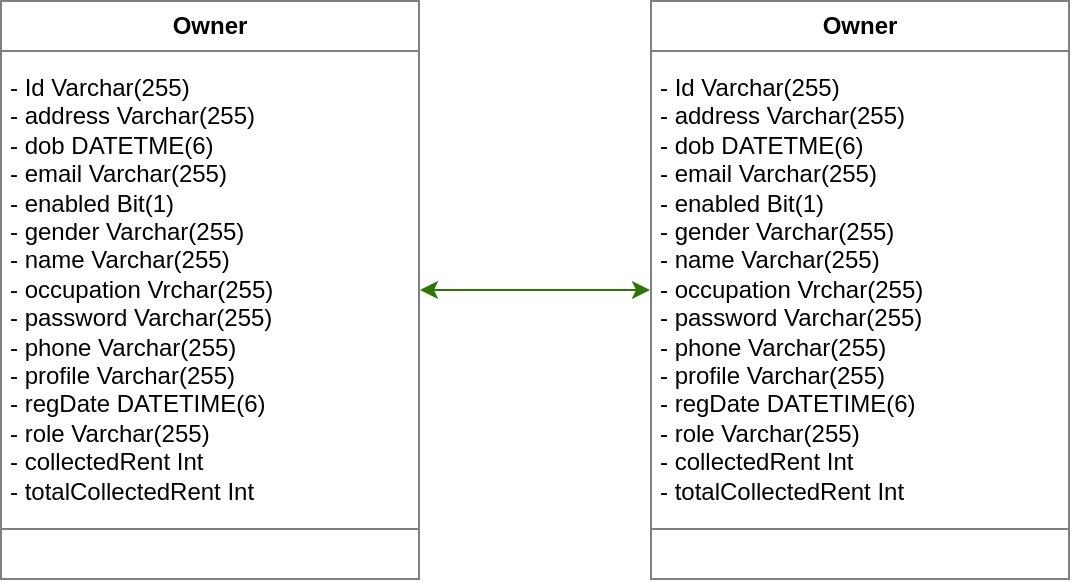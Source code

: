 <mxfile>
    <diagram id="8vKiTyFwNre9IRusRGPc" name="Page-1">
        <mxGraphModel dx="865" dy="384" grid="1" gridSize="10" guides="1" tooltips="1" connect="1" arrows="1" fold="1" page="1" pageScale="1" pageWidth="850" pageHeight="1100" math="0" shadow="0">
            <root>
                <mxCell id="0"/>
                <mxCell id="1" parent="0"/>
                <mxCell id="2" value="&lt;table border=&quot;1&quot; width=&quot;100%&quot; height=&quot;100%&quot; cellpadding=&quot;4&quot; style=&quot;width:100%;height:100%;border-collapse:collapse;&quot;&gt;&lt;tbody&gt;&lt;tr&gt;&lt;th align=&quot;center&quot;&gt;Owner&lt;/th&gt;&lt;/tr&gt;&lt;tr&gt;&lt;td&gt;- Id Varchar(255)&lt;br&gt;- address Varchar(255)&lt;br&gt;- dob DATETME(6)&lt;br&gt;- email Varchar(255)&lt;br&gt;- enabled Bit(1)&lt;br&gt;- gender Varchar(255)&lt;br&gt;- name Varchar(255)&lt;br&gt;- occupation Vrchar(255)&lt;br&gt;- password Varchar(255)&lt;br&gt;- phone Varchar(255)&lt;br&gt;- profile Varchar(255)&lt;br&gt;- regDate DATETIME(6)&lt;br&gt;- role Varchar(255)&lt;br&gt;- collectedRent Int&lt;br&gt;- totalCollectedRent Int&lt;/td&gt;&lt;/tr&gt;&lt;tr&gt;&lt;td align=&quot;center&quot;&gt;&lt;br&gt;&lt;/td&gt;&lt;/tr&gt;&lt;/tbody&gt;&lt;/table&gt;" style="text;html=1;whiteSpace=wrap;strokeColor=none;fillColor=none;overflow=fill;" parent="1" vertex="1">
                    <mxGeometry x="100" y="50" width="210" height="290" as="geometry"/>
                </mxCell>
                <mxCell id="3" value="&lt;table border=&quot;1&quot; width=&quot;100%&quot; height=&quot;100%&quot; cellpadding=&quot;4&quot; style=&quot;width:100%;height:100%;border-collapse:collapse;&quot;&gt;&lt;tbody&gt;&lt;tr&gt;&lt;th align=&quot;center&quot;&gt;Owner&lt;/th&gt;&lt;/tr&gt;&lt;tr&gt;&lt;td&gt;- Id Varchar(255)&lt;br&gt;- address Varchar(255)&lt;br&gt;- dob DATETME(6)&lt;br&gt;- email Varchar(255)&lt;br&gt;- enabled Bit(1)&lt;br&gt;- gender Varchar(255)&lt;br&gt;- name Varchar(255)&lt;br&gt;- occupation Vrchar(255)&lt;br&gt;- password Varchar(255)&lt;br&gt;- phone Varchar(255)&lt;br&gt;- profile Varchar(255)&lt;br&gt;- regDate DATETIME(6)&lt;br&gt;- role Varchar(255)&lt;br&gt;- collectedRent Int&lt;br&gt;- totalCollectedRent Int&lt;/td&gt;&lt;/tr&gt;&lt;tr&gt;&lt;td align=&quot;center&quot;&gt;&lt;br&gt;&lt;/td&gt;&lt;/tr&gt;&lt;/tbody&gt;&lt;/table&gt;" style="text;html=1;whiteSpace=wrap;strokeColor=none;fillColor=none;overflow=fill;" parent="1" vertex="1">
                    <mxGeometry x="425" y="50" width="210" height="290" as="geometry"/>
                </mxCell>
                <mxCell id="4" value="" style="endArrow=classic;startArrow=classic;html=1;entryX=0;entryY=0.5;entryDx=0;entryDy=0;fillColor=#60a917;strokeColor=#2D7600;" parent="1" source="2" target="3" edge="1">
                    <mxGeometry width="50" height="50" relative="1" as="geometry">
                        <mxPoint x="420" y="240" as="sourcePoint"/>
                        <mxPoint x="430" y="190" as="targetPoint"/>
                    </mxGeometry>
                </mxCell>
            </root>
        </mxGraphModel>
    </diagram>
</mxfile>